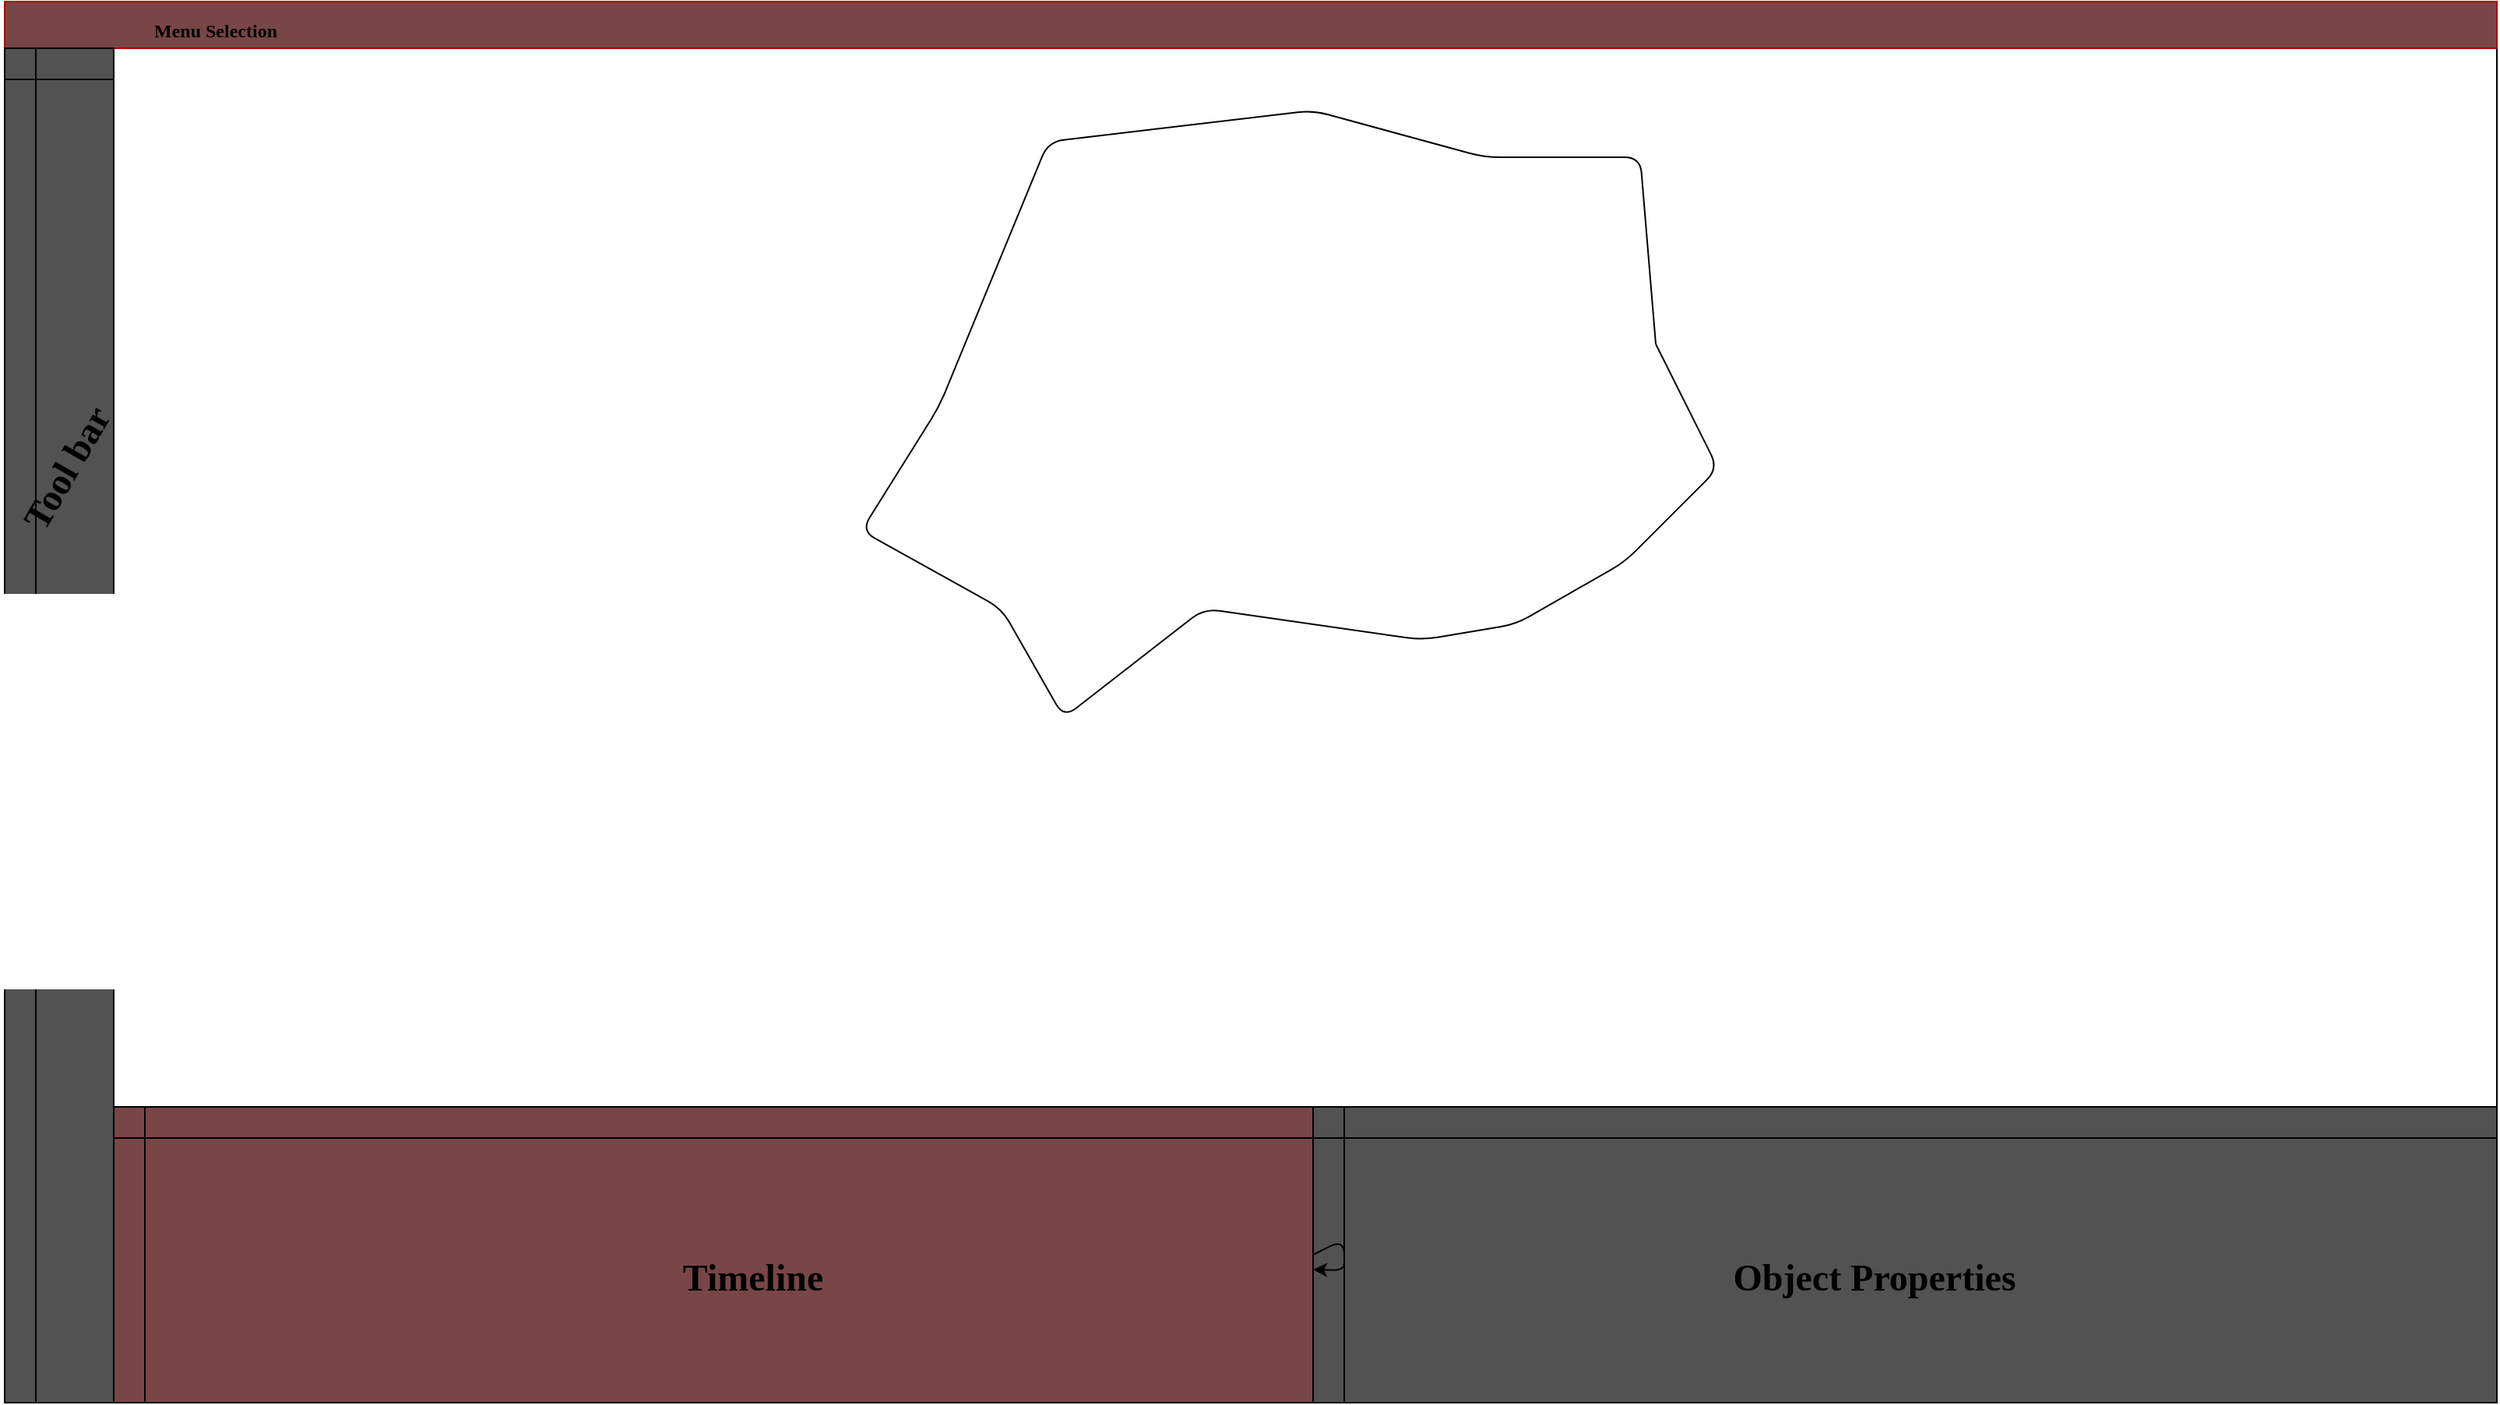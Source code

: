 <mxfile>
    <diagram id="HpSPvzOPFCZqaVP3G75O" name="Page-1">
        <mxGraphModel dx="3298" dy="1203" grid="1" gridSize="10" guides="1" tooltips="1" connect="1" arrows="1" fold="1" page="1" pageScale="1" pageWidth="1600" pageHeight="900" math="0" shadow="0">
            <root>
                <mxCell id="0"/>
                <mxCell id="1" parent="0"/>
                <mxCell id="11" value="" style="group;glass=0;fillColor=#F7A1A1;strokeColor=#b85450;container=0;" parent="1" vertex="1" connectable="0">
                    <mxGeometry x="-70" width="1600" height="900" as="geometry"/>
                </mxCell>
                <mxCell id="2" value="" style="rounded=0;whiteSpace=wrap;html=1;" parent="1" vertex="1">
                    <mxGeometry x="-70" width="1600" height="900" as="geometry"/>
                </mxCell>
                <mxCell id="3" value="" style="rounded=0;whiteSpace=wrap;html=1;fillColor=#784646;fontColor=#ffffff;strokeColor=#B20000;" parent="1" vertex="1">
                    <mxGeometry x="-70" width="1600" height="30" as="geometry"/>
                </mxCell>
                <mxCell id="4" value="" style="shape=internalStorage;whiteSpace=wrap;html=1;backgroundOutline=1;fillColor=#525252;" parent="1" vertex="1">
                    <mxGeometry x="-70" y="30" width="70" height="870" as="geometry"/>
                </mxCell>
                <mxCell id="5" value="" style="shape=internalStorage;whiteSpace=wrap;html=1;backgroundOutline=1;fillColor=#784646;" parent="1" vertex="1">
                    <mxGeometry y="710" width="770" height="190" as="geometry"/>
                </mxCell>
                <mxCell id="6" value="" style="shape=internalStorage;whiteSpace=wrap;html=1;backgroundOutline=1;fillColor=#525252;" parent="1" vertex="1">
                    <mxGeometry x="770" y="710" width="760" height="190" as="geometry"/>
                </mxCell>
                <mxCell id="18" value="&lt;font face=&quot;Comfortaa&quot;&gt;&lt;span style=&quot;font-size: 12px&quot;&gt;Menu Selection&lt;/span&gt;&lt;/font&gt;" style="text;strokeColor=none;fillColor=none;html=1;fontSize=24;fontStyle=1;verticalAlign=middle;align=center;glass=0;" parent="1" vertex="1">
                    <mxGeometry x="-20" y="5" width="170" height="20" as="geometry"/>
                </mxCell>
                <mxCell id="19" value="Object Properties" style="text;strokeColor=none;fillColor=none;html=1;fontSize=24;fontStyle=1;verticalAlign=middle;align=center;glass=0;fontFamily=Comfortaa;fontSource=https%3A%2F%2Ffonts.googleapis.com%2Fcss%3Ffamily%3DComfortaa;" parent="1" vertex="1">
                    <mxGeometry x="1040" y="755" width="180" height="130" as="geometry"/>
                </mxCell>
                <mxCell id="20" value="Tool bar" style="text;strokeColor=none;fillColor=none;html=1;fontSize=24;fontStyle=1;verticalAlign=middle;align=center;glass=0;fontFamily=Comfortaa;fontSource=https%3A%2F%2Ffonts.googleapis.com%2Fcss%3Ffamily%3DComfortaa;rotation=-60;" parent="1" vertex="1">
                    <mxGeometry x="-80" y="280" width="100" height="40" as="geometry"/>
                </mxCell>
                <mxCell id="21" value="Timeline" style="text;strokeColor=none;fillColor=none;html=1;fontSize=24;fontStyle=1;verticalAlign=middle;align=center;glass=0;fontFamily=Comfortaa;fontSource=https%3A%2F%2Ffonts.googleapis.com%2Fcss%3Ffamily%3DComfortaa;" parent="1" vertex="1">
                    <mxGeometry x="360" y="800" width="100" height="40" as="geometry"/>
                </mxCell>
                <mxCell id="22" style="edgeStyle=none;html=1;exitX=1;exitY=0.5;exitDx=0;exitDy=0;fontFamily=Comfortaa;fontSource=https%3A%2F%2Ffonts.googleapis.com%2Fcss%3Ffamily%3DComfortaa;fontSize=12;" parent="1" source="5" target="5" edge="1">
                    <mxGeometry relative="1" as="geometry"/>
                </mxCell>
                <mxCell id="10" value="" style="endArrow=none;html=1;" parent="1" edge="1">
                    <mxGeometry width="50" height="50" relative="1" as="geometry">
                        <mxPoint x="990" y="220" as="sourcePoint"/>
                        <mxPoint x="990" y="220" as="targetPoint"/>
                        <Array as="points">
                            <mxPoint x="1030" y="300"/>
                            <mxPoint x="970" y="360"/>
                            <mxPoint x="900" y="400"/>
                            <mxPoint x="840" y="410"/>
                            <mxPoint x="700" y="390"/>
                            <mxPoint x="610" y="460"/>
                            <mxPoint x="570" y="390"/>
                            <mxPoint x="480" y="340"/>
                            <mxPoint x="530" y="260"/>
                            <mxPoint x="600" y="90"/>
                            <mxPoint x="770" y="70"/>
                            <mxPoint x="880" y="100"/>
                            <mxPoint x="980" y="100"/>
                        </Array>
                    </mxGeometry>
                </mxCell>
            </root>
        </mxGraphModel>
    </diagram>
</mxfile>